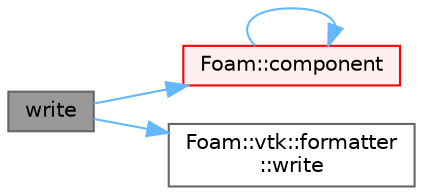 digraph "write"
{
 // LATEX_PDF_SIZE
  bgcolor="transparent";
  edge [fontname=Helvetica,fontsize=10,labelfontname=Helvetica,labelfontsize=10];
  node [fontname=Helvetica,fontsize=10,shape=box,height=0.2,width=0.4];
  rankdir="LR";
  Node1 [id="Node000001",label="write",height=0.2,width=0.4,color="gray40", fillcolor="grey60", style="filled", fontcolor="black",tooltip=" "];
  Node1 -> Node2 [id="edge1_Node000001_Node000002",color="steelblue1",style="solid",tooltip=" "];
  Node2 [id="Node000002",label="Foam::component",height=0.2,width=0.4,color="red", fillcolor="#FFF0F0", style="filled",URL="$namespaceFoam.html#a38788135ad21a6daaf3af2a761b33508",tooltip=" "];
  Node2 -> Node2 [id="edge2_Node000002_Node000002",color="steelblue1",style="solid",tooltip=" "];
  Node1 -> Node4 [id="edge3_Node000001_Node000004",color="steelblue1",style="solid",tooltip=" "];
  Node4 [id="Node000004",label="Foam::vtk::formatter\l::write",height=0.2,width=0.4,color="grey40", fillcolor="white", style="filled",URL="$classFoam_1_1vtk_1_1formatter.html#a9ff73146367f5713e3af408cbd882b82",tooltip=" "];
}
